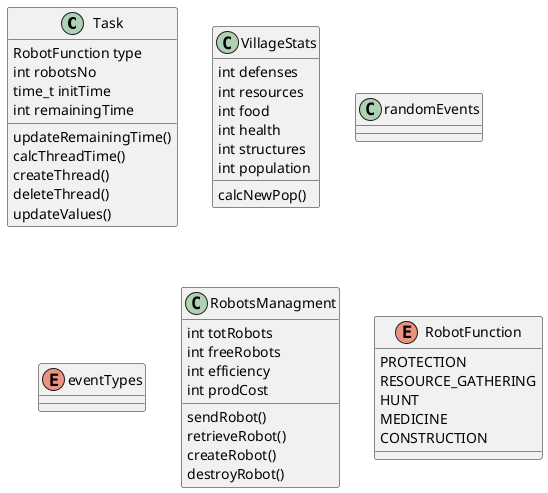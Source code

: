 @startuml

class Task{
    RobotFunction type
    int robotsNo
    time_t initTime
    int remainingTime

    updateRemainingTime()
    calcThreadTime()
    createThread()
    deleteThread()
    updateValues()
}
class VillageStats{
    int defenses
    int resources
    int food     
    int health
    int structures
    int population

    calcNewPop()
}
class randomEvents{

}
enum eventTypes{

}
class RobotsManagment{
    int totRobots
    int freeRobots
    int efficiency
    int prodCost

    sendRobot()
    retrieveRobot()
    createRobot()
    destroyRobot()
}
enum RobotFunction{
    PROTECTION
    RESOURCE_GATHERING
    HUNT
    MEDICINE
    CONSTRUCTION
}
@enduml